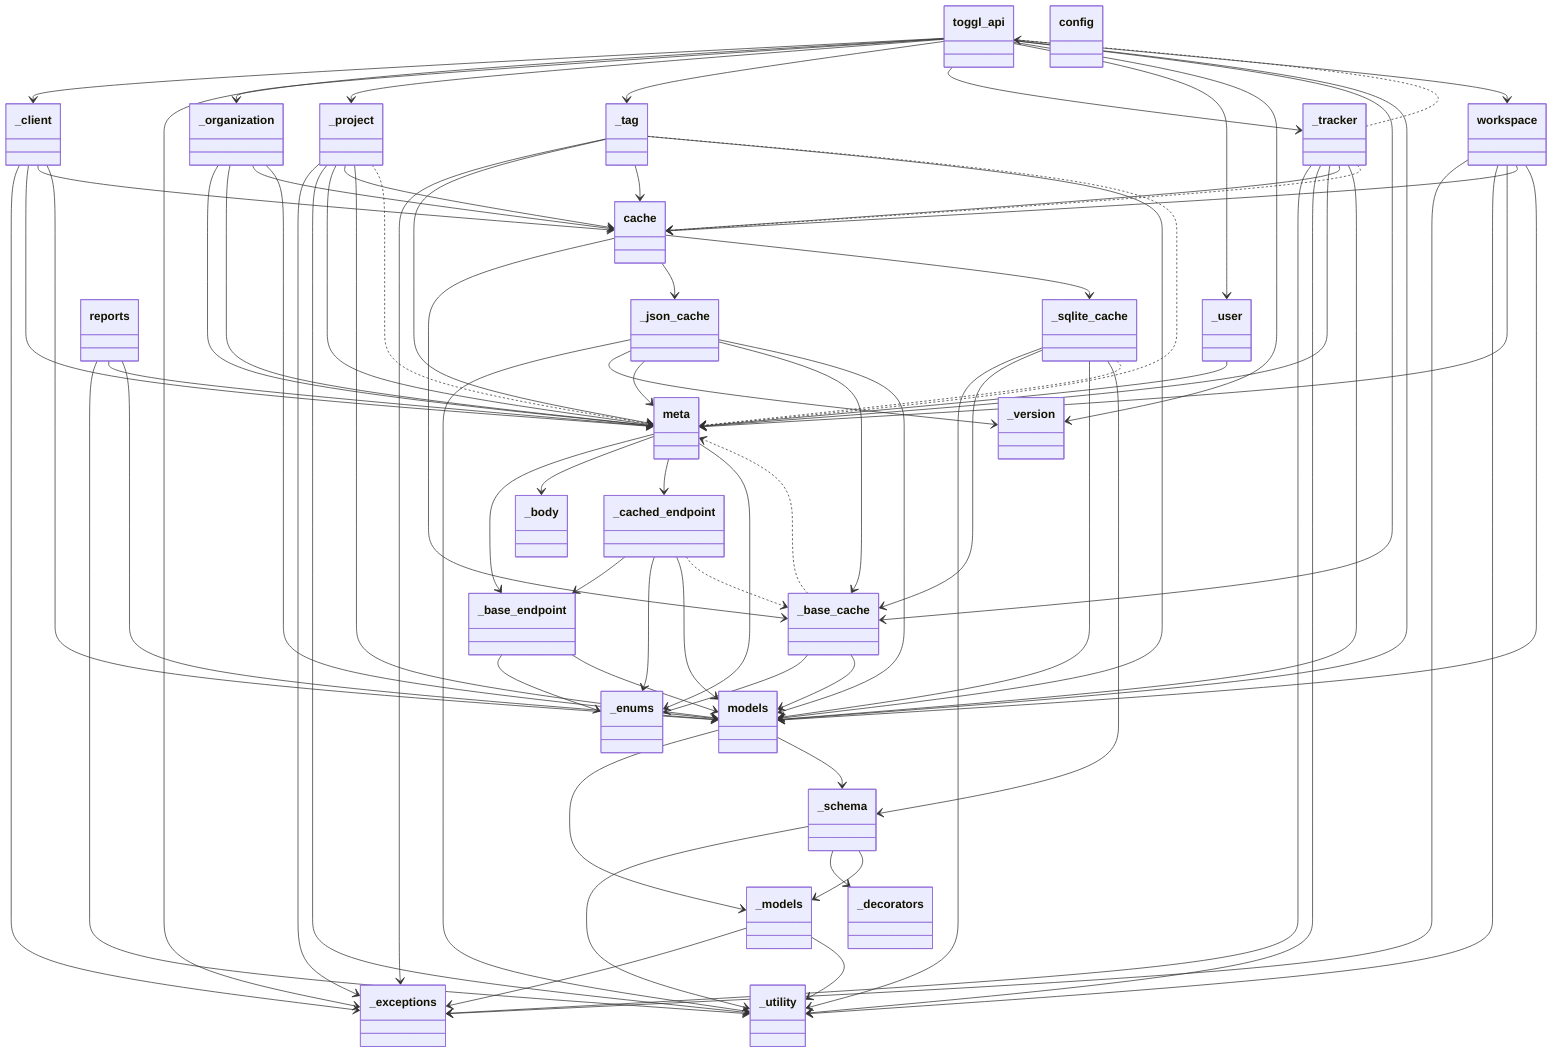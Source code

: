 classDiagram
  class toggl_api {
  }
  class _client {
  }
  class _exceptions {
  }
  class _organization {
  }
  class _project {
  }
  class _tag {
  }
  class _tracker {
  }
  class _user {
  }
  class _utility {
  }
  class _version {
  }
  class config {
  }
  class meta {
  }
  class _base_endpoint {
  }
  class _body {
  }
  class _cached_endpoint {
  }
  class _enums {
  }
  class cache {
  }
  class _base_cache {
  }
  class _json_cache {
  }
  class _sqlite_cache {
  }
  class models {
  }
  class _decorators {
  }
  class _models {
  }
  class _schema {
  }
  class reports {
  }
  class workspace {
  }
  toggl_api --> _client
  toggl_api --> _exceptions
  toggl_api --> _organization
  toggl_api --> _project
  toggl_api --> _tag
  toggl_api --> _tracker
  toggl_api --> _user
  toggl_api --> _version
  toggl_api --> _base_cache
  toggl_api --> models
  toggl_api --> workspace
  _client --> _exceptions
  _client --> meta
  _client --> cache
  _client --> models
  _organization --> meta
  _organization --> meta
  _organization --> cache
  _organization --> models
  _project --> _exceptions
  _project --> _utility
  _project --> meta
  _project --> cache
  _project --> models
  _tag --> _exceptions
  _tag --> meta
  _tag --> cache
  _tag --> models
  _tracker --> _exceptions
  _tracker --> _utility
  _tracker --> meta
  _tracker --> cache
  _tracker --> models
  _user --> meta
  meta --> _base_endpoint
  meta --> _body
  meta --> _cached_endpoint
  meta --> _enums
  _base_endpoint --> _enums
  _base_endpoint --> models
  _cached_endpoint --> _base_endpoint
  _cached_endpoint --> _enums
  _cached_endpoint --> models
  cache --> _base_cache
  cache --> _json_cache
  cache --> _sqlite_cache
  _base_cache --> _enums
  _base_cache --> models
  _json_cache --> _utility
  _json_cache --> _version
  _json_cache --> meta
  _json_cache --> _base_cache
  _json_cache --> models
  _sqlite_cache --> _utility
  _sqlite_cache --> _base_cache
  _sqlite_cache --> models
  _sqlite_cache --> _schema
  models --> _models
  models --> _schema
  _models --> _exceptions
  _models --> _utility
  _schema --> _utility
  _schema --> _decorators
  _schema --> _models
  reports --> _utility
  reports --> meta
  reports --> models
  workspace --> _exceptions
  workspace --> _utility
  workspace --> meta
  workspace --> cache
  workspace --> models
  _project ..> meta
  _tag ..> meta
  _tracker ..> toggl_api
  _tracker ..> cache
  _cached_endpoint ..> _base_cache
  _base_cache ..> meta
  _sqlite_cache ..> meta